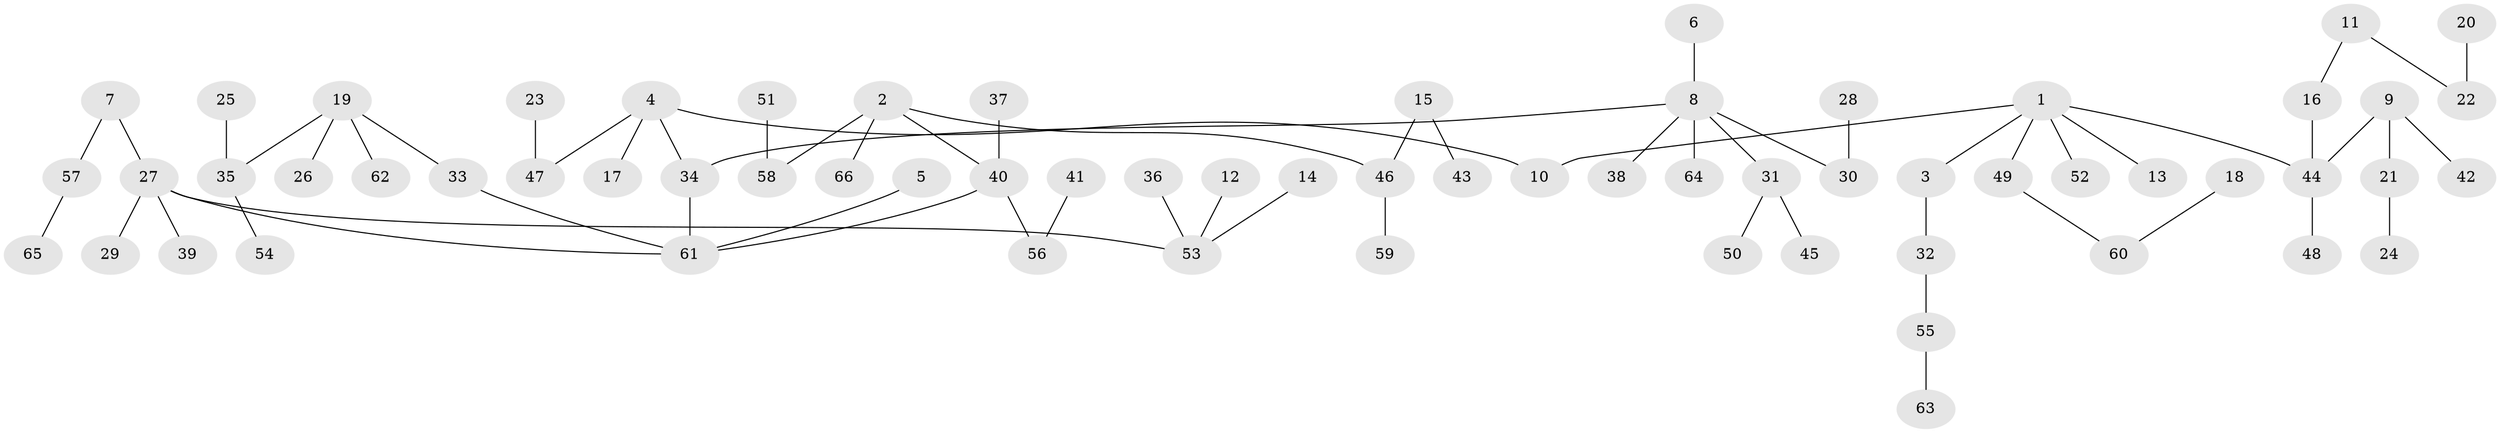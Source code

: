 // original degree distribution, {3: 0.10687022900763359, 4: 0.10687022900763359, 5: 0.04580152671755725, 7: 0.007633587786259542, 1: 0.5419847328244275, 2: 0.183206106870229, 6: 0.007633587786259542}
// Generated by graph-tools (version 1.1) at 2025/02/03/09/25 03:02:21]
// undirected, 66 vertices, 65 edges
graph export_dot {
graph [start="1"]
  node [color=gray90,style=filled];
  1;
  2;
  3;
  4;
  5;
  6;
  7;
  8;
  9;
  10;
  11;
  12;
  13;
  14;
  15;
  16;
  17;
  18;
  19;
  20;
  21;
  22;
  23;
  24;
  25;
  26;
  27;
  28;
  29;
  30;
  31;
  32;
  33;
  34;
  35;
  36;
  37;
  38;
  39;
  40;
  41;
  42;
  43;
  44;
  45;
  46;
  47;
  48;
  49;
  50;
  51;
  52;
  53;
  54;
  55;
  56;
  57;
  58;
  59;
  60;
  61;
  62;
  63;
  64;
  65;
  66;
  1 -- 3 [weight=1.0];
  1 -- 10 [weight=1.0];
  1 -- 13 [weight=1.0];
  1 -- 44 [weight=1.0];
  1 -- 49 [weight=1.0];
  1 -- 52 [weight=1.0];
  2 -- 40 [weight=1.0];
  2 -- 46 [weight=1.0];
  2 -- 58 [weight=1.0];
  2 -- 66 [weight=1.0];
  3 -- 32 [weight=1.0];
  4 -- 10 [weight=1.0];
  4 -- 17 [weight=1.0];
  4 -- 34 [weight=1.0];
  4 -- 47 [weight=1.0];
  5 -- 61 [weight=1.0];
  6 -- 8 [weight=1.0];
  7 -- 27 [weight=1.0];
  7 -- 57 [weight=1.0];
  8 -- 30 [weight=1.0];
  8 -- 31 [weight=1.0];
  8 -- 34 [weight=1.0];
  8 -- 38 [weight=1.0];
  8 -- 64 [weight=1.0];
  9 -- 21 [weight=1.0];
  9 -- 42 [weight=1.0];
  9 -- 44 [weight=1.0];
  11 -- 16 [weight=1.0];
  11 -- 22 [weight=1.0];
  12 -- 53 [weight=1.0];
  14 -- 53 [weight=1.0];
  15 -- 43 [weight=1.0];
  15 -- 46 [weight=1.0];
  16 -- 44 [weight=1.0];
  18 -- 60 [weight=1.0];
  19 -- 26 [weight=1.0];
  19 -- 33 [weight=1.0];
  19 -- 35 [weight=1.0];
  19 -- 62 [weight=1.0];
  20 -- 22 [weight=1.0];
  21 -- 24 [weight=1.0];
  23 -- 47 [weight=1.0];
  25 -- 35 [weight=1.0];
  27 -- 29 [weight=1.0];
  27 -- 39 [weight=1.0];
  27 -- 53 [weight=1.0];
  27 -- 61 [weight=1.0];
  28 -- 30 [weight=1.0];
  31 -- 45 [weight=1.0];
  31 -- 50 [weight=1.0];
  32 -- 55 [weight=1.0];
  33 -- 61 [weight=1.0];
  34 -- 61 [weight=1.0];
  35 -- 54 [weight=1.0];
  36 -- 53 [weight=1.0];
  37 -- 40 [weight=1.0];
  40 -- 56 [weight=1.0];
  40 -- 61 [weight=1.0];
  41 -- 56 [weight=1.0];
  44 -- 48 [weight=1.0];
  46 -- 59 [weight=1.0];
  49 -- 60 [weight=1.0];
  51 -- 58 [weight=1.0];
  55 -- 63 [weight=1.0];
  57 -- 65 [weight=1.0];
}

